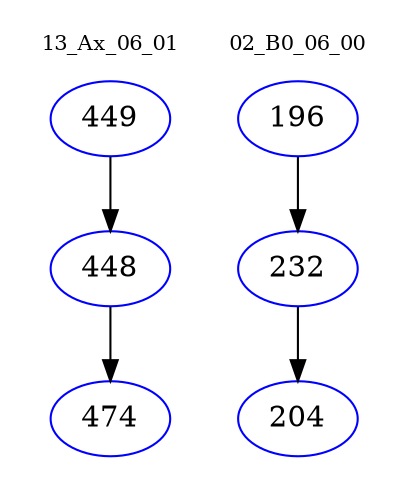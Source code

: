 digraph{
subgraph cluster_0 {
color = white
label = "13_Ax_06_01";
fontsize=10;
T0_449 [label="449", color="blue"]
T0_449 -> T0_448 [color="black"]
T0_448 [label="448", color="blue"]
T0_448 -> T0_474 [color="black"]
T0_474 [label="474", color="blue"]
}
subgraph cluster_1 {
color = white
label = "02_B0_06_00";
fontsize=10;
T1_196 [label="196", color="blue"]
T1_196 -> T1_232 [color="black"]
T1_232 [label="232", color="blue"]
T1_232 -> T1_204 [color="black"]
T1_204 [label="204", color="blue"]
}
}
